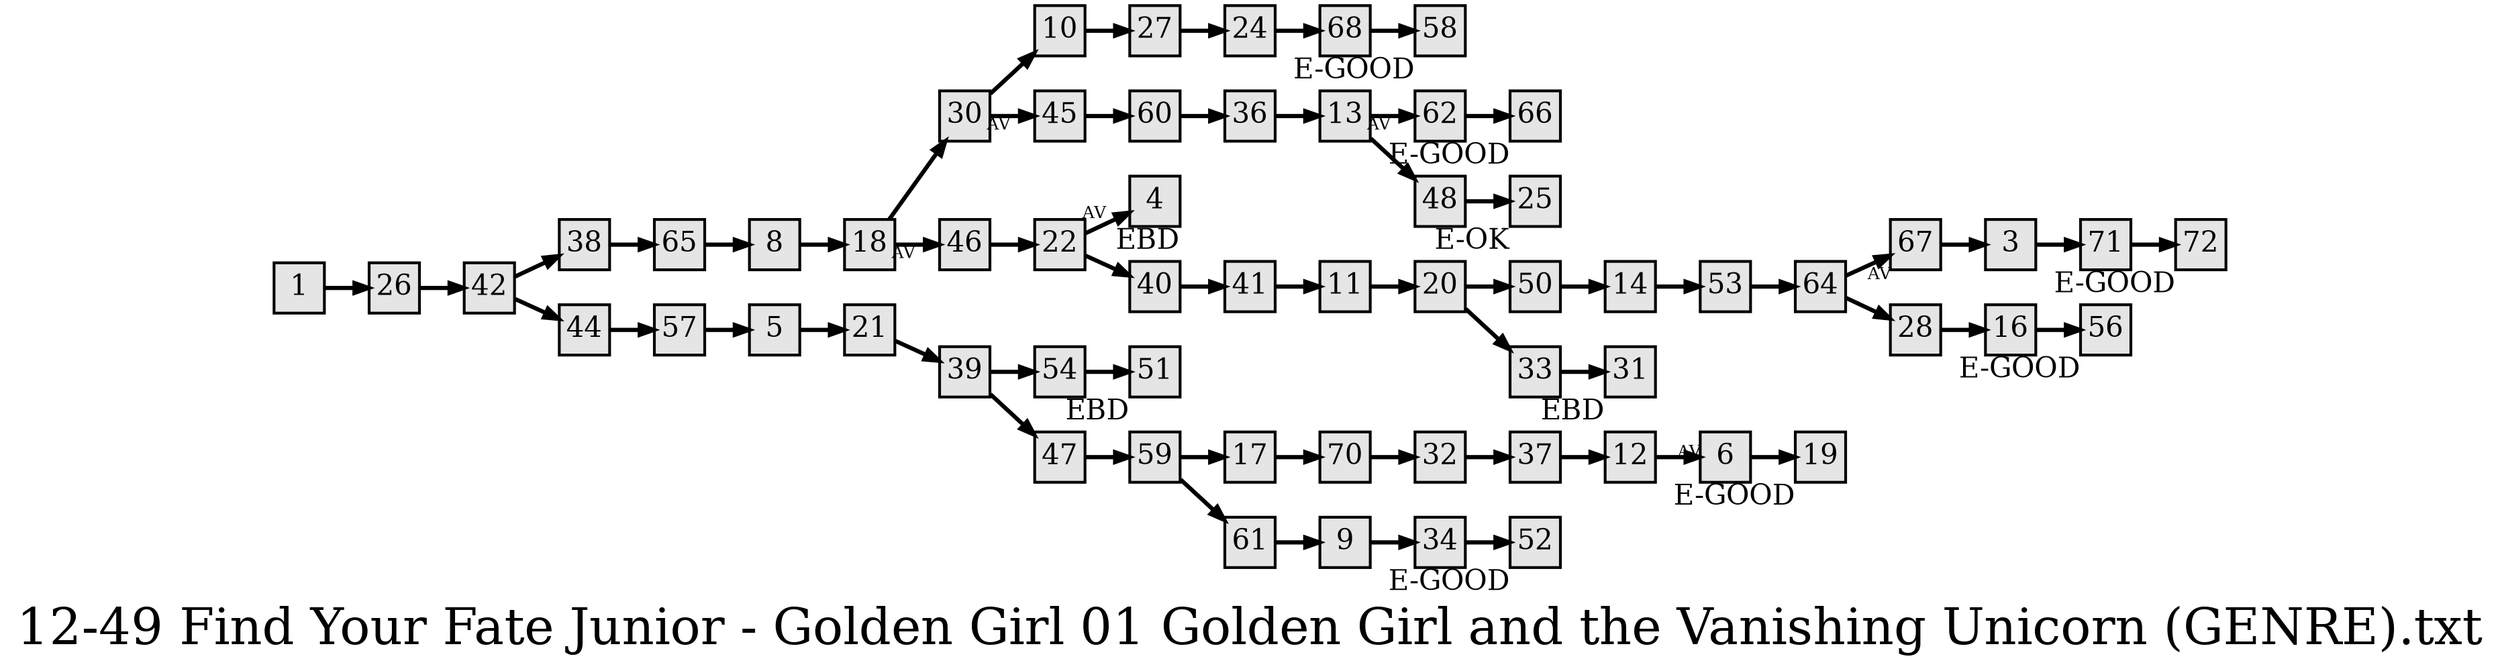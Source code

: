digraph g{
  graph [ label="12-49 Find Your Fate Junior - Golden Girl 01 Golden Girl and the Vanishing Unicorn (GENRE).txt" rankdir=LR, ordering=out, fontsize=36, nodesep="0.35", ranksep="0.45"];
  node  [shape=rect, penwidth=2, fontsize=20, style=filled, fillcolor=grey90, margin="0,0", labelfloat=true, regular=true, fixedsize=true];
  edge  [labelfloat=true, penwidth=3, fontsize=12];

  1 -> 26;
  3 -> 71;
  4	[ xlabel="EBD" ];
  5 -> 21;
  6 -> 19;
  8 -> 18;
  9 -> 34;
  10 -> 27;
  11 -> 20;
  12 -> 6	[ xlabel="AV" ];
  13 -> 62	[ xlabel="AV" ];
  13 -> 48;
  14 -> 53;
  16 -> 56;
  17 -> 70;
  18 -> 30;
  18 -> 46	[ xlabel="AV" ];
  19	[ xlabel="E-GOOD" ];
  20 -> 50;
  20 -> 33;
  21 -> 39;
  22 -> 4	[ xlabel="AV" ];
  22 -> 40;
  24 -> 68;
  25	[ xlabel="E-OK" ];
  26 -> 42;
  27 -> 24;
  28 -> 16;
  30 -> 10;
  30 -> 45	[ xlabel="AV" ];
  31	[ xlabel="EBD" ];
  32 -> 37;
  33 -> 31;
  34 -> 52;
  36 -> 13;
  37 -> 12;
  38 -> 65;
  39 -> 54;
  39 -> 47;
  40 -> 41;
  41 -> 11;
  42 -> 38;
  42 -> 44;
  44 -> 57;
  45 -> 60;
  46 -> 22;
  47 -> 59;
  48 -> 25;
  50 -> 14;
  51	[ xlabel="EBD" ];
  52	[ xlabel="E-GOOD" ];
  53 -> 64;
  54 -> 51;
  56	[ xlabel="E-GOOD" ];
  57 -> 5;
  58	[ xlabel="E-GOOD" ];
  59 -> 17;
  59 -> 61;
  60 -> 36;
  61 -> 9;
  62 -> 66;
  64 -> 67	[ xlabel="AV" ];
  64 -> 28;
  65 -> 8;
  66	[ xlabel="E-GOOD" ];
  67 -> 3;
  68 -> 58;
  70 -> 32;
  71 -> 72;
  72	[ xlabel="E-GOOD" ];
}

